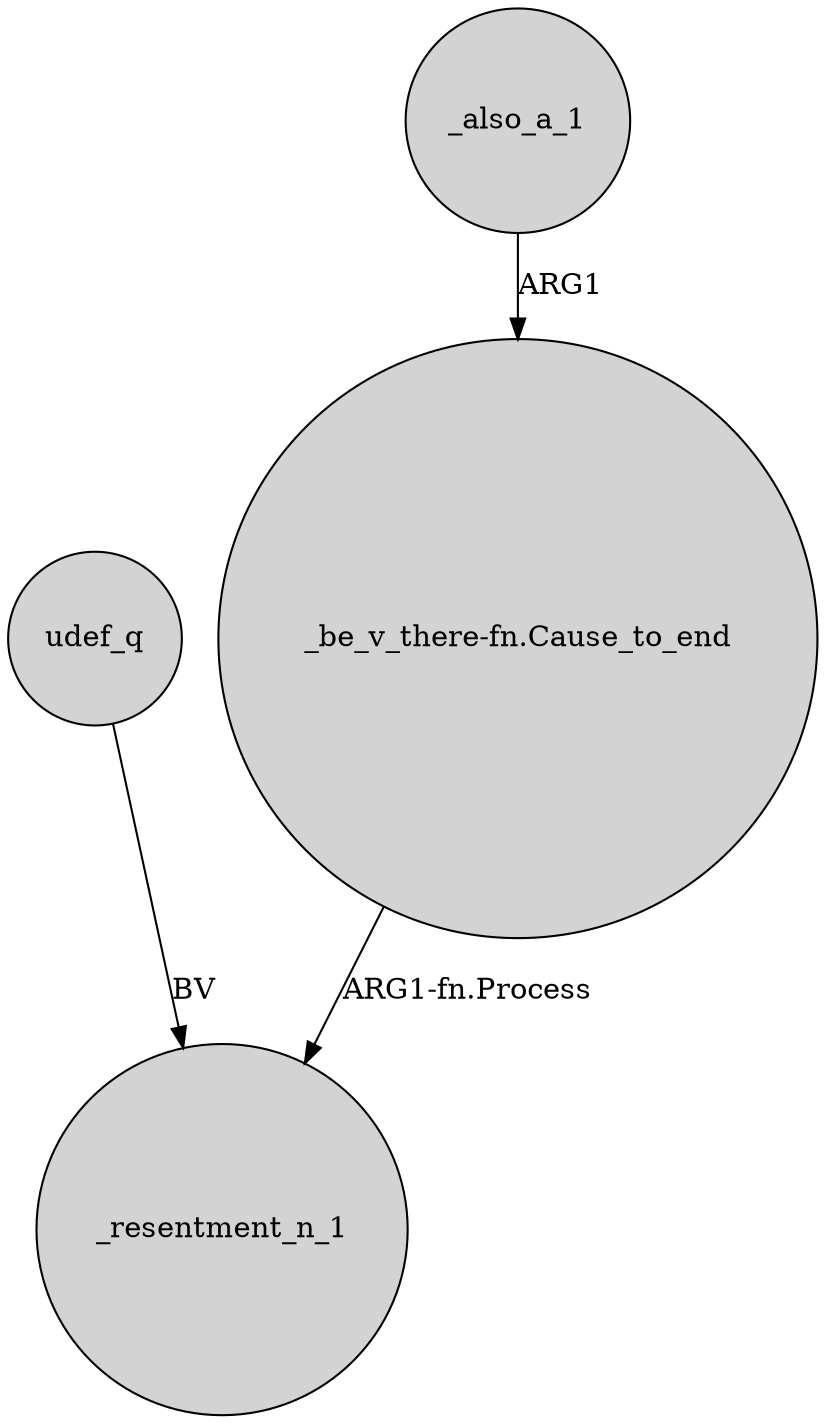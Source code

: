 digraph {
	node [shape=circle style=filled]
	udef_q -> _resentment_n_1 [label=BV]
	"_be_v_there-fn.Cause_to_end" -> _resentment_n_1 [label="ARG1-fn.Process"]
	_also_a_1 -> "_be_v_there-fn.Cause_to_end" [label=ARG1]
}
